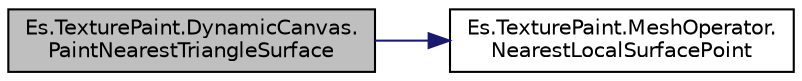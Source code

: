digraph "Es.TexturePaint.DynamicCanvas.PaintNearestTriangleSurface"
{
  edge [fontname="Helvetica",fontsize="10",labelfontname="Helvetica",labelfontsize="10"];
  node [fontname="Helvetica",fontsize="10",shape=record];
  rankdir="LR";
  Node17 [label="Es.TexturePaint.DynamicCanvas.\lPaintNearestTriangleSurface",height=0.2,width=0.4,color="black", fillcolor="grey75", style="filled", fontcolor="black"];
  Node17 -> Node18 [color="midnightblue",fontsize="10",style="solid",fontname="Helvetica"];
  Node18 [label="Es.TexturePaint.MeshOperator.\lNearestLocalSurfacePoint",height=0.2,width=0.4,color="black", fillcolor="white", style="filled",URL="$class_es_1_1_texture_paint_1_1_mesh_operator.html#a7b1bb014add5faca2ee301e02bbd9af8",tooltip="Returns the point on the surface of Mesh closest to the point on the specified local-space. "];
}
